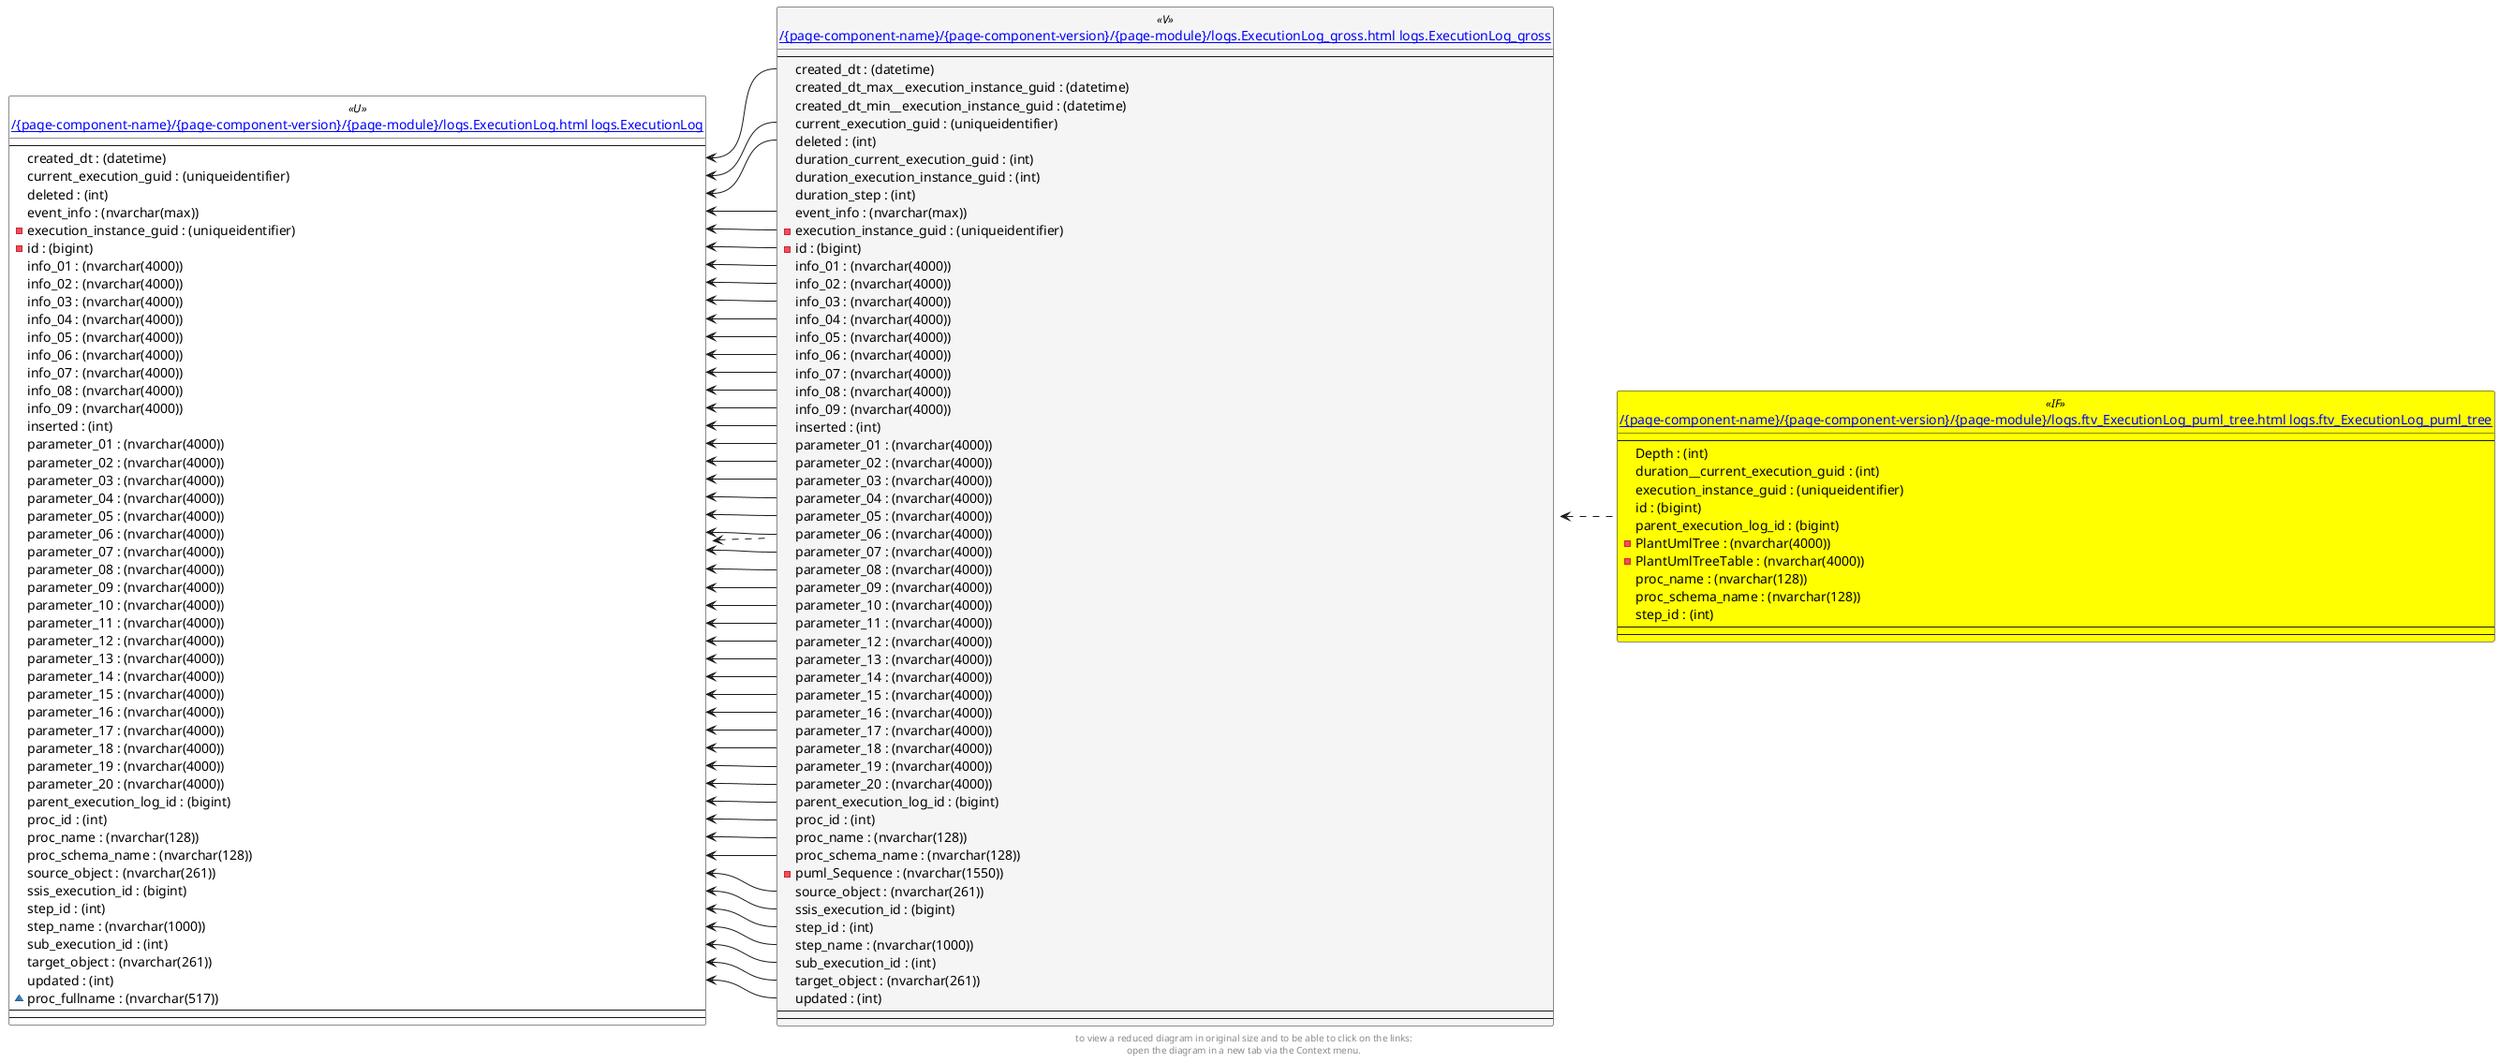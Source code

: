 @startuml
left to right direction
'top to bottom direction
hide circle
'avoide "." issues:
set namespaceSeparator none


skinparam class {
  BackgroundColor White
  BackgroundColor<<FN>> Yellow
  BackgroundColor<<FS>> Yellow
  BackgroundColor<<FT>> LightGray
  BackgroundColor<<IF>> Yellow
  BackgroundColor<<IS>> Yellow
  BackgroundColor<<P>> Aqua
  BackgroundColor<<PC>> Aqua
  BackgroundColor<<SN>> Yellow
  BackgroundColor<<SO>> SlateBlue
  BackgroundColor<<TF>> LightGray
  BackgroundColor<<TR>> Tomato
  BackgroundColor<<U>> White
  BackgroundColor<<V>> WhiteSmoke
  BackgroundColor<<X>> Aqua
}


entity "[[{site-url}/{page-component-name}/{page-component-version}/{page-module}/logs.ExecutionLog.html logs.ExecutionLog]]" as logs.ExecutionLog << U >> {
  --
  created_dt : (datetime)
  current_execution_guid : (uniqueidentifier)
  deleted : (int)
  event_info : (nvarchar(max))
  - execution_instance_guid : (uniqueidentifier)
  - id : (bigint)
  info_01 : (nvarchar(4000))
  info_02 : (nvarchar(4000))
  info_03 : (nvarchar(4000))
  info_04 : (nvarchar(4000))
  info_05 : (nvarchar(4000))
  info_06 : (nvarchar(4000))
  info_07 : (nvarchar(4000))
  info_08 : (nvarchar(4000))
  info_09 : (nvarchar(4000))
  inserted : (int)
  parameter_01 : (nvarchar(4000))
  parameter_02 : (nvarchar(4000))
  parameter_03 : (nvarchar(4000))
  parameter_04 : (nvarchar(4000))
  parameter_05 : (nvarchar(4000))
  parameter_06 : (nvarchar(4000))
  parameter_07 : (nvarchar(4000))
  parameter_08 : (nvarchar(4000))
  parameter_09 : (nvarchar(4000))
  parameter_10 : (nvarchar(4000))
  parameter_11 : (nvarchar(4000))
  parameter_12 : (nvarchar(4000))
  parameter_13 : (nvarchar(4000))
  parameter_14 : (nvarchar(4000))
  parameter_15 : (nvarchar(4000))
  parameter_16 : (nvarchar(4000))
  parameter_17 : (nvarchar(4000))
  parameter_18 : (nvarchar(4000))
  parameter_19 : (nvarchar(4000))
  parameter_20 : (nvarchar(4000))
  parent_execution_log_id : (bigint)
  proc_id : (int)
  proc_name : (nvarchar(128))
  proc_schema_name : (nvarchar(128))
  source_object : (nvarchar(261))
  ssis_execution_id : (bigint)
  step_id : (int)
  step_name : (nvarchar(1000))
  sub_execution_id : (int)
  target_object : (nvarchar(261))
  updated : (int)
  ~ proc_fullname : (nvarchar(517))
  --
  --
}

entity "[[{site-url}/{page-component-name}/{page-component-version}/{page-module}/logs.ExecutionLog_gross.html logs.ExecutionLog_gross]]" as logs.ExecutionLog_gross << V >> {
  --
  created_dt : (datetime)
  created_dt_max__execution_instance_guid : (datetime)
  created_dt_min__execution_instance_guid : (datetime)
  current_execution_guid : (uniqueidentifier)
  deleted : (int)
  duration_current_execution_guid : (int)
  duration_execution_instance_guid : (int)
  duration_step : (int)
  event_info : (nvarchar(max))
  - execution_instance_guid : (uniqueidentifier)
  - id : (bigint)
  info_01 : (nvarchar(4000))
  info_02 : (nvarchar(4000))
  info_03 : (nvarchar(4000))
  info_04 : (nvarchar(4000))
  info_05 : (nvarchar(4000))
  info_06 : (nvarchar(4000))
  info_07 : (nvarchar(4000))
  info_08 : (nvarchar(4000))
  info_09 : (nvarchar(4000))
  inserted : (int)
  parameter_01 : (nvarchar(4000))
  parameter_02 : (nvarchar(4000))
  parameter_03 : (nvarchar(4000))
  parameter_04 : (nvarchar(4000))
  parameter_05 : (nvarchar(4000))
  parameter_06 : (nvarchar(4000))
  parameter_07 : (nvarchar(4000))
  parameter_08 : (nvarchar(4000))
  parameter_09 : (nvarchar(4000))
  parameter_10 : (nvarchar(4000))
  parameter_11 : (nvarchar(4000))
  parameter_12 : (nvarchar(4000))
  parameter_13 : (nvarchar(4000))
  parameter_14 : (nvarchar(4000))
  parameter_15 : (nvarchar(4000))
  parameter_16 : (nvarchar(4000))
  parameter_17 : (nvarchar(4000))
  parameter_18 : (nvarchar(4000))
  parameter_19 : (nvarchar(4000))
  parameter_20 : (nvarchar(4000))
  parent_execution_log_id : (bigint)
  proc_id : (int)
  proc_name : (nvarchar(128))
  proc_schema_name : (nvarchar(128))
  - puml_Sequence : (nvarchar(1550))
  source_object : (nvarchar(261))
  ssis_execution_id : (bigint)
  step_id : (int)
  step_name : (nvarchar(1000))
  sub_execution_id : (int)
  target_object : (nvarchar(261))
  updated : (int)
  --
  --
}

entity "[[{site-url}/{page-component-name}/{page-component-version}/{page-module}/logs.ftv_ExecutionLog_puml_tree.html logs.ftv_ExecutionLog_puml_tree]]" as logs.ftv_ExecutionLog_puml_tree << IF >> {
  --
  Depth : (int)
  duration__current_execution_guid : (int)
  execution_instance_guid : (uniqueidentifier)
  id : (bigint)
  parent_execution_log_id : (bigint)
  - PlantUmlTree : (nvarchar(4000))
  - PlantUmlTreeTable : (nvarchar(4000))
  proc_name : (nvarchar(128))
  proc_schema_name : (nvarchar(128))
  step_id : (int)
  --
  --
}

logs.ExecutionLog <.. logs.ExecutionLog_gross
logs.ExecutionLog_gross <.. logs.ftv_ExecutionLog_puml_tree
logs.ExecutionLog::created_dt <-- logs.ExecutionLog_gross::created_dt
logs.ExecutionLog::current_execution_guid <-- logs.ExecutionLog_gross::current_execution_guid
logs.ExecutionLog::deleted <-- logs.ExecutionLog_gross::deleted
logs.ExecutionLog::event_info <-- logs.ExecutionLog_gross::event_info
logs.ExecutionLog::execution_instance_guid <-- logs.ExecutionLog_gross::execution_instance_guid
logs.ExecutionLog::id <-- logs.ExecutionLog_gross::id
logs.ExecutionLog::info_01 <-- logs.ExecutionLog_gross::info_01
logs.ExecutionLog::info_02 <-- logs.ExecutionLog_gross::info_02
logs.ExecutionLog::info_03 <-- logs.ExecutionLog_gross::info_03
logs.ExecutionLog::info_04 <-- logs.ExecutionLog_gross::info_04
logs.ExecutionLog::info_05 <-- logs.ExecutionLog_gross::info_05
logs.ExecutionLog::info_06 <-- logs.ExecutionLog_gross::info_06
logs.ExecutionLog::info_07 <-- logs.ExecutionLog_gross::info_07
logs.ExecutionLog::info_08 <-- logs.ExecutionLog_gross::info_08
logs.ExecutionLog::info_09 <-- logs.ExecutionLog_gross::info_09
logs.ExecutionLog::inserted <-- logs.ExecutionLog_gross::inserted
logs.ExecutionLog::parameter_01 <-- logs.ExecutionLog_gross::parameter_01
logs.ExecutionLog::parameter_02 <-- logs.ExecutionLog_gross::parameter_02
logs.ExecutionLog::parameter_03 <-- logs.ExecutionLog_gross::parameter_03
logs.ExecutionLog::parameter_04 <-- logs.ExecutionLog_gross::parameter_04
logs.ExecutionLog::parameter_05 <-- logs.ExecutionLog_gross::parameter_05
logs.ExecutionLog::parameter_06 <-- logs.ExecutionLog_gross::parameter_06
logs.ExecutionLog::parameter_07 <-- logs.ExecutionLog_gross::parameter_07
logs.ExecutionLog::parameter_08 <-- logs.ExecutionLog_gross::parameter_08
logs.ExecutionLog::parameter_09 <-- logs.ExecutionLog_gross::parameter_09
logs.ExecutionLog::parameter_10 <-- logs.ExecutionLog_gross::parameter_10
logs.ExecutionLog::parameter_11 <-- logs.ExecutionLog_gross::parameter_11
logs.ExecutionLog::parameter_12 <-- logs.ExecutionLog_gross::parameter_12
logs.ExecutionLog::parameter_13 <-- logs.ExecutionLog_gross::parameter_13
logs.ExecutionLog::parameter_14 <-- logs.ExecutionLog_gross::parameter_14
logs.ExecutionLog::parameter_15 <-- logs.ExecutionLog_gross::parameter_15
logs.ExecutionLog::parameter_16 <-- logs.ExecutionLog_gross::parameter_16
logs.ExecutionLog::parameter_17 <-- logs.ExecutionLog_gross::parameter_17
logs.ExecutionLog::parameter_18 <-- logs.ExecutionLog_gross::parameter_18
logs.ExecutionLog::parameter_19 <-- logs.ExecutionLog_gross::parameter_19
logs.ExecutionLog::parameter_20 <-- logs.ExecutionLog_gross::parameter_20
logs.ExecutionLog::parent_execution_log_id <-- logs.ExecutionLog_gross::parent_execution_log_id
logs.ExecutionLog::proc_id <-- logs.ExecutionLog_gross::proc_id
logs.ExecutionLog::proc_name <-- logs.ExecutionLog_gross::proc_name
logs.ExecutionLog::proc_schema_name <-- logs.ExecutionLog_gross::proc_schema_name
logs.ExecutionLog::source_object <-- logs.ExecutionLog_gross::source_object
logs.ExecutionLog::ssis_execution_id <-- logs.ExecutionLog_gross::ssis_execution_id
logs.ExecutionLog::step_id <-- logs.ExecutionLog_gross::step_id
logs.ExecutionLog::step_name <-- logs.ExecutionLog_gross::step_name
logs.ExecutionLog::sub_execution_id <-- logs.ExecutionLog_gross::sub_execution_id
logs.ExecutionLog::target_object <-- logs.ExecutionLog_gross::target_object
logs.ExecutionLog::updated <-- logs.ExecutionLog_gross::updated
footer
to view a reduced diagram in original size and to be able to click on the links:
open the diagram in a new tab via the Context menu.
end footer

@enduml

